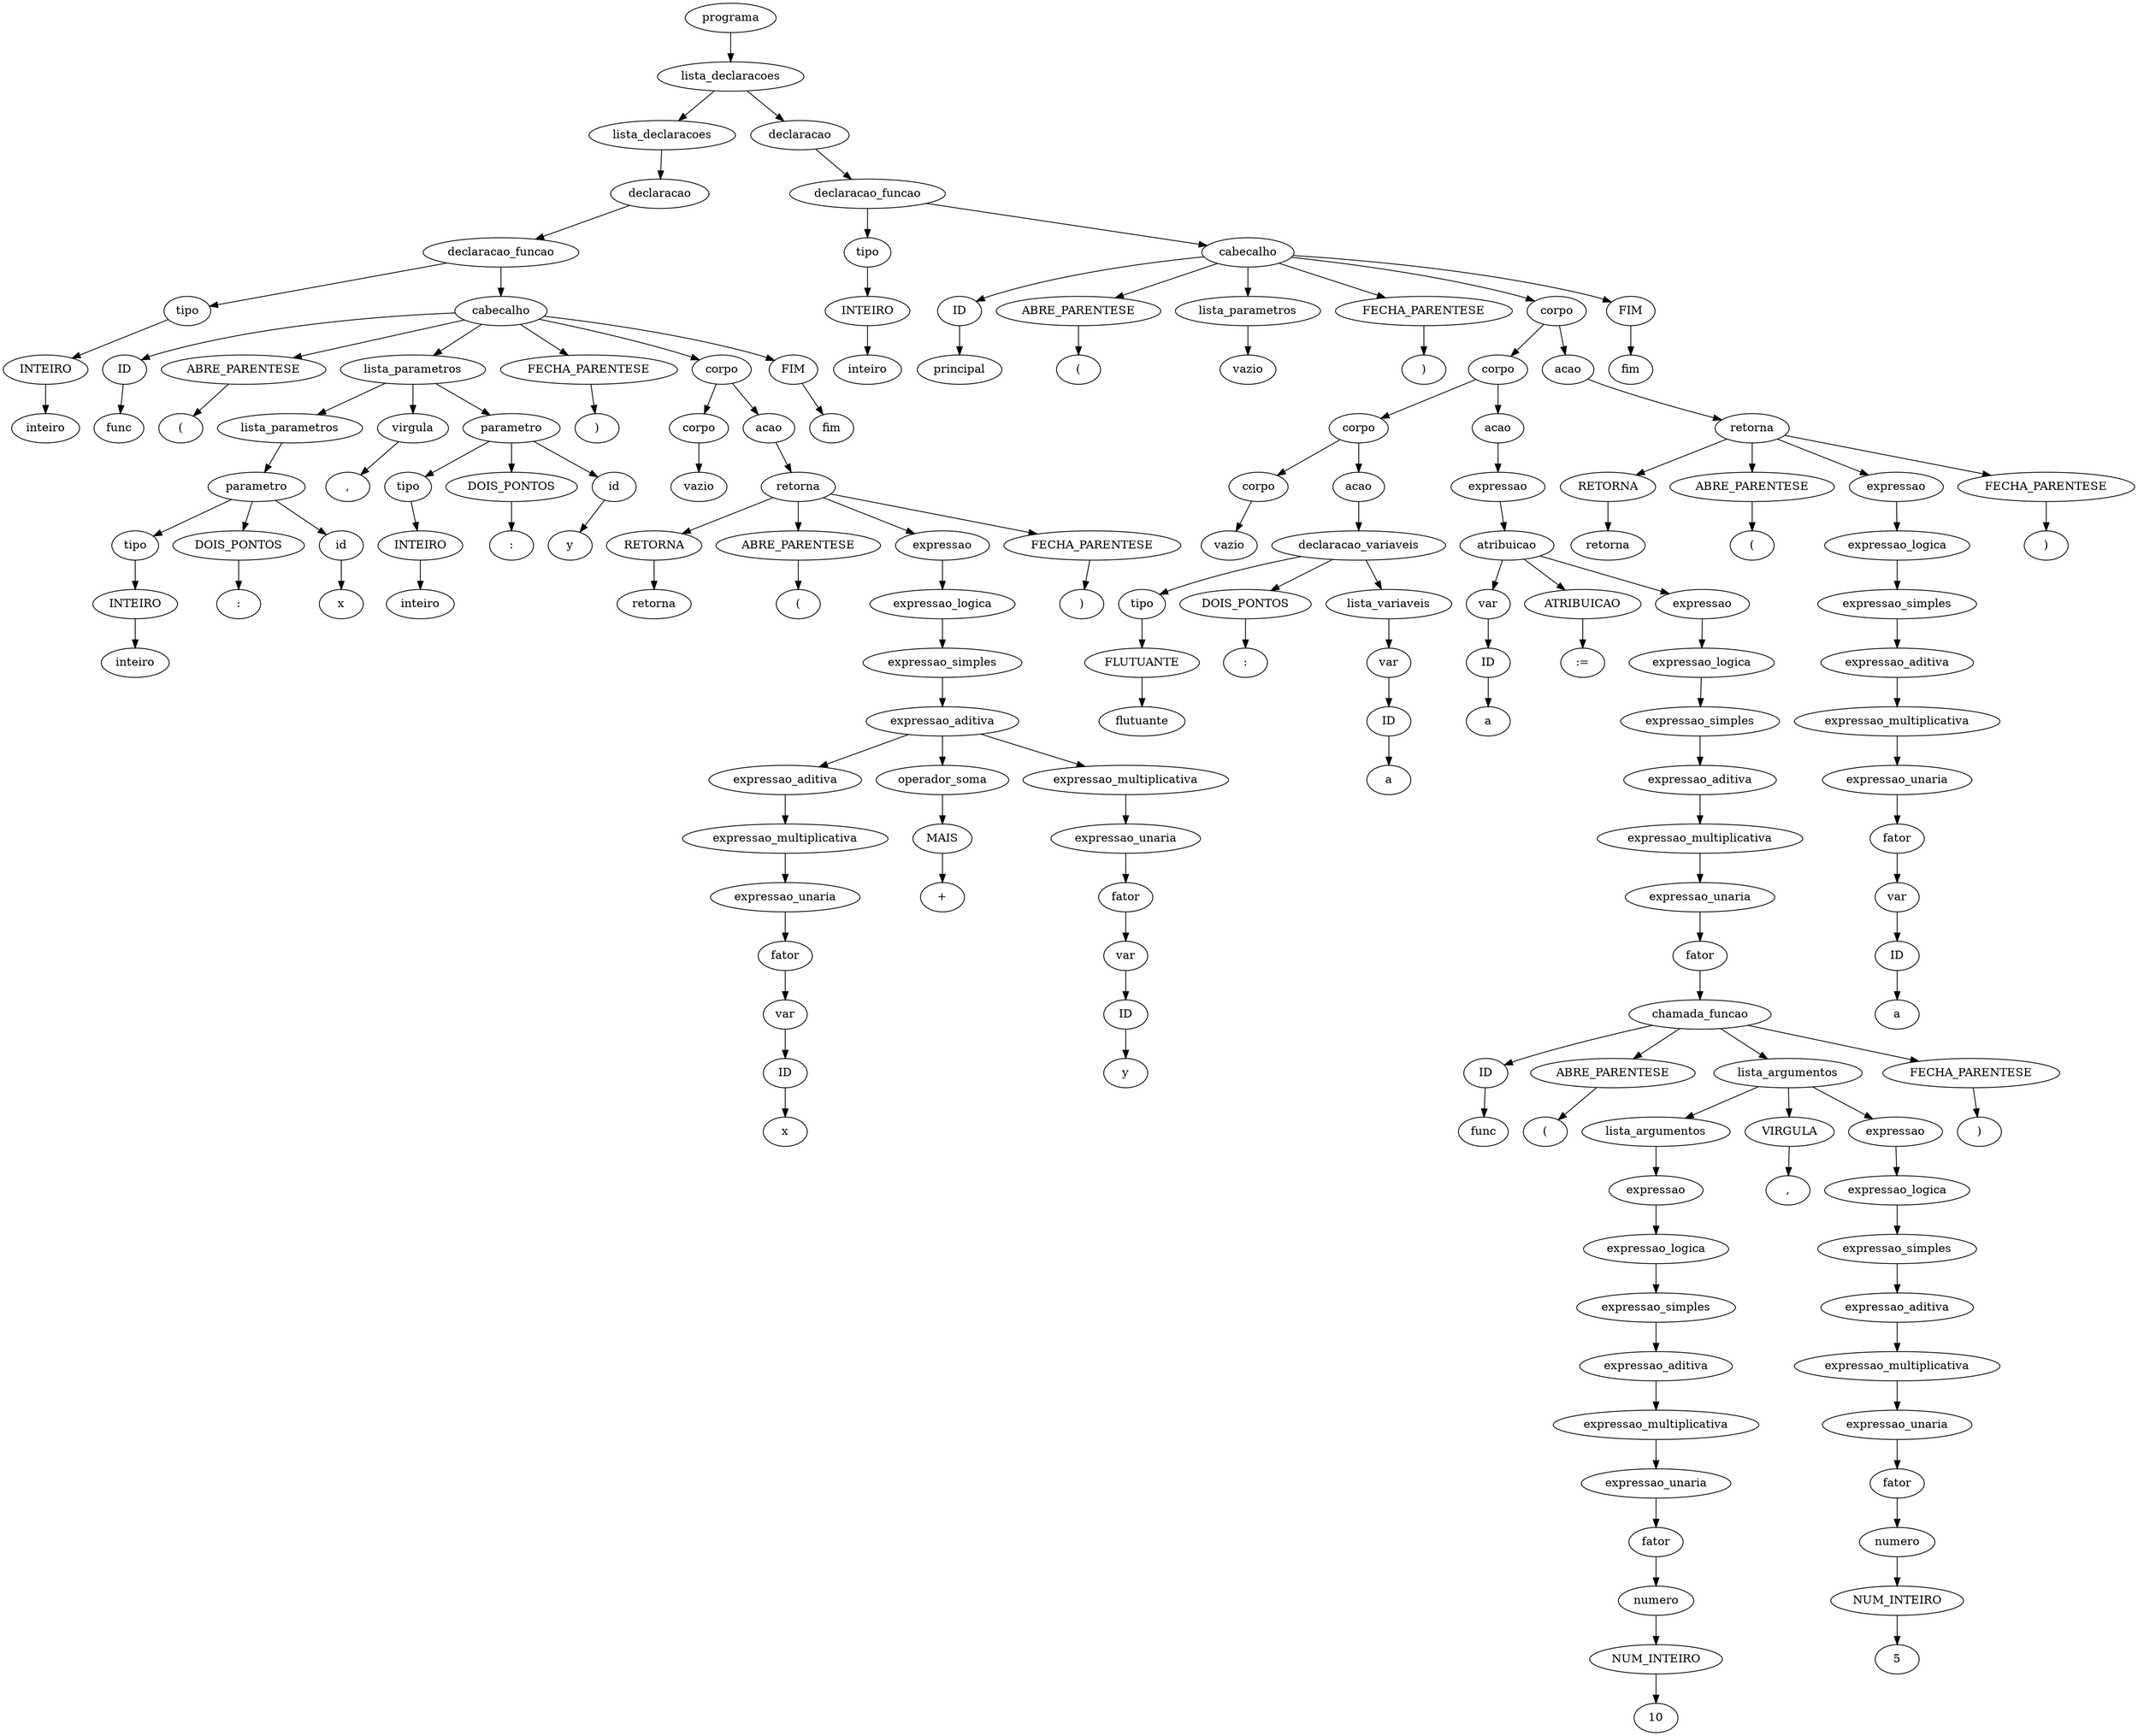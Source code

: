 digraph tree {
    "0x0" [label="programa"];
    "0x1" [label="lista_declaracoes"];
    "0x2" [label="lista_declaracoes"];
    "0x3" [label="declaracao"];
    "0x4" [label="declaracao_funcao"];
    "0x5" [label="tipo"];
    "0x6" [label="INTEIRO"];
    "0x7" [label="inteiro"];
    "0x8" [label="cabecalho"];
    "0x9" [label="ID"];
    "0xa" [label="func"];
    "0xb" [label="ABRE_PARENTESE"];
    "0xc" [label="("];
    "0xd" [label="lista_parametros"];
    "0xe" [label="lista_parametros"];
    "0xf" [label="parametro"];
    "0x10" [label="tipo"];
    "0x11" [label="INTEIRO"];
    "0x12" [label="inteiro"];
    "0x13" [label="DOIS_PONTOS"];
    "0x14" [label=":"];
    "0x15" [label="id"];
    "0x16" [label="x"];
    "0x17" [label="virgula"];
    "0x18" [label=","];
    "0x19" [label="parametro"];
    "0x1a" [label="tipo"];
    "0x1b" [label="INTEIRO"];
    "0x1c" [label="inteiro"];
    "0x1d" [label="DOIS_PONTOS"];
    "0x1e" [label=":"];
    "0x1f" [label="id"];
    "0x20" [label="y"];
    "0x21" [label="FECHA_PARENTESE"];
    "0x22" [label=")"];
    "0x23" [label="corpo"];
    "0x24" [label="corpo"];
    "0x25" [label="vazio"];
    "0x26" [label="acao"];
    "0x27" [label="retorna"];
    "0x28" [label="RETORNA"];
    "0x29" [label="retorna"];
    "0x2a" [label="ABRE_PARENTESE"];
    "0x2b" [label="("];
    "0x2c" [label="expressao"];
    "0x2d" [label="expressao_logica"];
    "0x2e" [label="expressao_simples"];
    "0x2f" [label="expressao_aditiva"];
    "0x30" [label="expressao_aditiva"];
    "0x31" [label="expressao_multiplicativa"];
    "0x32" [label="expressao_unaria"];
    "0x33" [label="fator"];
    "0x34" [label="var"];
    "0x35" [label="ID"];
    "0x36" [label="x"];
    "0x37" [label="operador_soma"];
    "0x38" [label="MAIS"];
    "0x39" [label="+"];
    "0x3a" [label="expressao_multiplicativa"];
    "0x3b" [label="expressao_unaria"];
    "0x3c" [label="fator"];
    "0x3d" [label="var"];
    "0x3e" [label="ID"];
    "0x3f" [label="y"];
    "0x40" [label="FECHA_PARENTESE"];
    "0x41" [label=")"];
    "0x42" [label="FIM"];
    "0x43" [label="fim"];
    "0x44" [label="declaracao"];
    "0x45" [label="declaracao_funcao"];
    "0x46" [label="tipo"];
    "0x47" [label="INTEIRO"];
    "0x48" [label="inteiro"];
    "0x49" [label="cabecalho"];
    "0x4a" [label="ID"];
    "0x4b" [label="principal"];
    "0x4c" [label="ABRE_PARENTESE"];
    "0x4d" [label="("];
    "0x4e" [label="lista_parametros"];
    "0x4f" [label="vazio"];
    "0x50" [label="FECHA_PARENTESE"];
    "0x51" [label=")"];
    "0x52" [label="corpo"];
    "0x53" [label="corpo"];
    "0x54" [label="corpo"];
    "0x55" [label="corpo"];
    "0x56" [label="vazio"];
    "0x57" [label="acao"];
    "0x58" [label="declaracao_variaveis"];
    "0x59" [label="tipo"];
    "0x5a" [label="FLUTUANTE"];
    "0x5b" [label="flutuante"];
    "0x5c" [label="DOIS_PONTOS"];
    "0x5d" [label=":"];
    "0x5e" [label="lista_variaveis"];
    "0x5f" [label="var"];
    "0x60" [label="ID"];
    "0x61" [label="a"];
    "0x62" [label="acao"];
    "0x63" [label="expressao"];
    "0x64" [label="atribuicao"];
    "0x65" [label="var"];
    "0x66" [label="ID"];
    "0x67" [label="a"];
    "0x68" [label="ATRIBUICAO"];
    "0x69" [label=":="];
    "0x6a" [label="expressao"];
    "0x6b" [label="expressao_logica"];
    "0x6c" [label="expressao_simples"];
    "0x6d" [label="expressao_aditiva"];
    "0x6e" [label="expressao_multiplicativa"];
    "0x6f" [label="expressao_unaria"];
    "0x70" [label="fator"];
    "0x71" [label="chamada_funcao"];
    "0x72" [label="ID"];
    "0x73" [label="func"];
    "0x74" [label="ABRE_PARENTESE"];
    "0x75" [label="("];
    "0x76" [label="lista_argumentos"];
    "0x77" [label="lista_argumentos"];
    "0x78" [label="expressao"];
    "0x79" [label="expressao_logica"];
    "0x7a" [label="expressao_simples"];
    "0x7b" [label="expressao_aditiva"];
    "0x7c" [label="expressao_multiplicativa"];
    "0x7d" [label="expressao_unaria"];
    "0x7e" [label="fator"];
    "0x7f" [label="numero"];
    "0x80" [label="NUM_INTEIRO"];
    "0x81" [label="10"];
    "0x82" [label="VIRGULA"];
    "0x83" [label=","];
    "0x84" [label="expressao"];
    "0x85" [label="expressao_logica"];
    "0x86" [label="expressao_simples"];
    "0x87" [label="expressao_aditiva"];
    "0x88" [label="expressao_multiplicativa"];
    "0x89" [label="expressao_unaria"];
    "0x8a" [label="fator"];
    "0x8b" [label="numero"];
    "0x8c" [label="NUM_INTEIRO"];
    "0x8d" [label="5"];
    "0x8e" [label="FECHA_PARENTESE"];
    "0x8f" [label=")"];
    "0x90" [label="acao"];
    "0x91" [label="retorna"];
    "0x92" [label="RETORNA"];
    "0x93" [label="retorna"];
    "0x94" [label="ABRE_PARENTESE"];
    "0x95" [label="("];
    "0x96" [label="expressao"];
    "0x97" [label="expressao_logica"];
    "0x98" [label="expressao_simples"];
    "0x99" [label="expressao_aditiva"];
    "0x9a" [label="expressao_multiplicativa"];
    "0x9b" [label="expressao_unaria"];
    "0x9c" [label="fator"];
    "0x9d" [label="var"];
    "0x9e" [label="ID"];
    "0x9f" [label="a"];
    "0xa0" [label="FECHA_PARENTESE"];
    "0xa1" [label=")"];
    "0xa2" [label="FIM"];
    "0xa3" [label="fim"];
    "0x0" -> "0x1";
    "0x1" -> "0x2";
    "0x1" -> "0x44";
    "0x2" -> "0x3";
    "0x3" -> "0x4";
    "0x4" -> "0x5";
    "0x4" -> "0x8";
    "0x5" -> "0x6";
    "0x6" -> "0x7";
    "0x8" -> "0x9";
    "0x8" -> "0xb";
    "0x8" -> "0xd";
    "0x8" -> "0x21";
    "0x8" -> "0x23";
    "0x8" -> "0x42";
    "0x9" -> "0xa";
    "0xb" -> "0xc";
    "0xd" -> "0xe";
    "0xd" -> "0x17";
    "0xd" -> "0x19";
    "0xe" -> "0xf";
    "0xf" -> "0x10";
    "0xf" -> "0x13";
    "0xf" -> "0x15";
    "0x10" -> "0x11";
    "0x11" -> "0x12";
    "0x13" -> "0x14";
    "0x15" -> "0x16";
    "0x17" -> "0x18";
    "0x19" -> "0x1a";
    "0x19" -> "0x1d";
    "0x19" -> "0x1f";
    "0x1a" -> "0x1b";
    "0x1b" -> "0x1c";
    "0x1d" -> "0x1e";
    "0x1f" -> "0x20";
    "0x21" -> "0x22";
    "0x23" -> "0x24";
    "0x23" -> "0x26";
    "0x24" -> "0x25";
    "0x26" -> "0x27";
    "0x27" -> "0x28";
    "0x27" -> "0x2a";
    "0x27" -> "0x2c";
    "0x27" -> "0x40";
    "0x28" -> "0x29";
    "0x2a" -> "0x2b";
    "0x2c" -> "0x2d";
    "0x2d" -> "0x2e";
    "0x2e" -> "0x2f";
    "0x2f" -> "0x30";
    "0x2f" -> "0x37";
    "0x2f" -> "0x3a";
    "0x30" -> "0x31";
    "0x31" -> "0x32";
    "0x32" -> "0x33";
    "0x33" -> "0x34";
    "0x34" -> "0x35";
    "0x35" -> "0x36";
    "0x37" -> "0x38";
    "0x38" -> "0x39";
    "0x3a" -> "0x3b";
    "0x3b" -> "0x3c";
    "0x3c" -> "0x3d";
    "0x3d" -> "0x3e";
    "0x3e" -> "0x3f";
    "0x40" -> "0x41";
    "0x42" -> "0x43";
    "0x44" -> "0x45";
    "0x45" -> "0x46";
    "0x45" -> "0x49";
    "0x46" -> "0x47";
    "0x47" -> "0x48";
    "0x49" -> "0x4a";
    "0x49" -> "0x4c";
    "0x49" -> "0x4e";
    "0x49" -> "0x50";
    "0x49" -> "0x52";
    "0x49" -> "0xa2";
    "0x4a" -> "0x4b";
    "0x4c" -> "0x4d";
    "0x4e" -> "0x4f";
    "0x50" -> "0x51";
    "0x52" -> "0x53";
    "0x52" -> "0x90";
    "0x53" -> "0x54";
    "0x53" -> "0x62";
    "0x54" -> "0x55";
    "0x54" -> "0x57";
    "0x55" -> "0x56";
    "0x57" -> "0x58";
    "0x58" -> "0x59";
    "0x58" -> "0x5c";
    "0x58" -> "0x5e";
    "0x59" -> "0x5a";
    "0x5a" -> "0x5b";
    "0x5c" -> "0x5d";
    "0x5e" -> "0x5f";
    "0x5f" -> "0x60";
    "0x60" -> "0x61";
    "0x62" -> "0x63";
    "0x63" -> "0x64";
    "0x64" -> "0x65";
    "0x64" -> "0x68";
    "0x64" -> "0x6a";
    "0x65" -> "0x66";
    "0x66" -> "0x67";
    "0x68" -> "0x69";
    "0x6a" -> "0x6b";
    "0x6b" -> "0x6c";
    "0x6c" -> "0x6d";
    "0x6d" -> "0x6e";
    "0x6e" -> "0x6f";
    "0x6f" -> "0x70";
    "0x70" -> "0x71";
    "0x71" -> "0x72";
    "0x71" -> "0x74";
    "0x71" -> "0x76";
    "0x71" -> "0x8e";
    "0x72" -> "0x73";
    "0x74" -> "0x75";
    "0x76" -> "0x77";
    "0x76" -> "0x82";
    "0x76" -> "0x84";
    "0x77" -> "0x78";
    "0x78" -> "0x79";
    "0x79" -> "0x7a";
    "0x7a" -> "0x7b";
    "0x7b" -> "0x7c";
    "0x7c" -> "0x7d";
    "0x7d" -> "0x7e";
    "0x7e" -> "0x7f";
    "0x7f" -> "0x80";
    "0x80" -> "0x81";
    "0x82" -> "0x83";
    "0x84" -> "0x85";
    "0x85" -> "0x86";
    "0x86" -> "0x87";
    "0x87" -> "0x88";
    "0x88" -> "0x89";
    "0x89" -> "0x8a";
    "0x8a" -> "0x8b";
    "0x8b" -> "0x8c";
    "0x8c" -> "0x8d";
    "0x8e" -> "0x8f";
    "0x90" -> "0x91";
    "0x91" -> "0x92";
    "0x91" -> "0x94";
    "0x91" -> "0x96";
    "0x91" -> "0xa0";
    "0x92" -> "0x93";
    "0x94" -> "0x95";
    "0x96" -> "0x97";
    "0x97" -> "0x98";
    "0x98" -> "0x99";
    "0x99" -> "0x9a";
    "0x9a" -> "0x9b";
    "0x9b" -> "0x9c";
    "0x9c" -> "0x9d";
    "0x9d" -> "0x9e";
    "0x9e" -> "0x9f";
    "0xa0" -> "0xa1";
    "0xa2" -> "0xa3";
}

